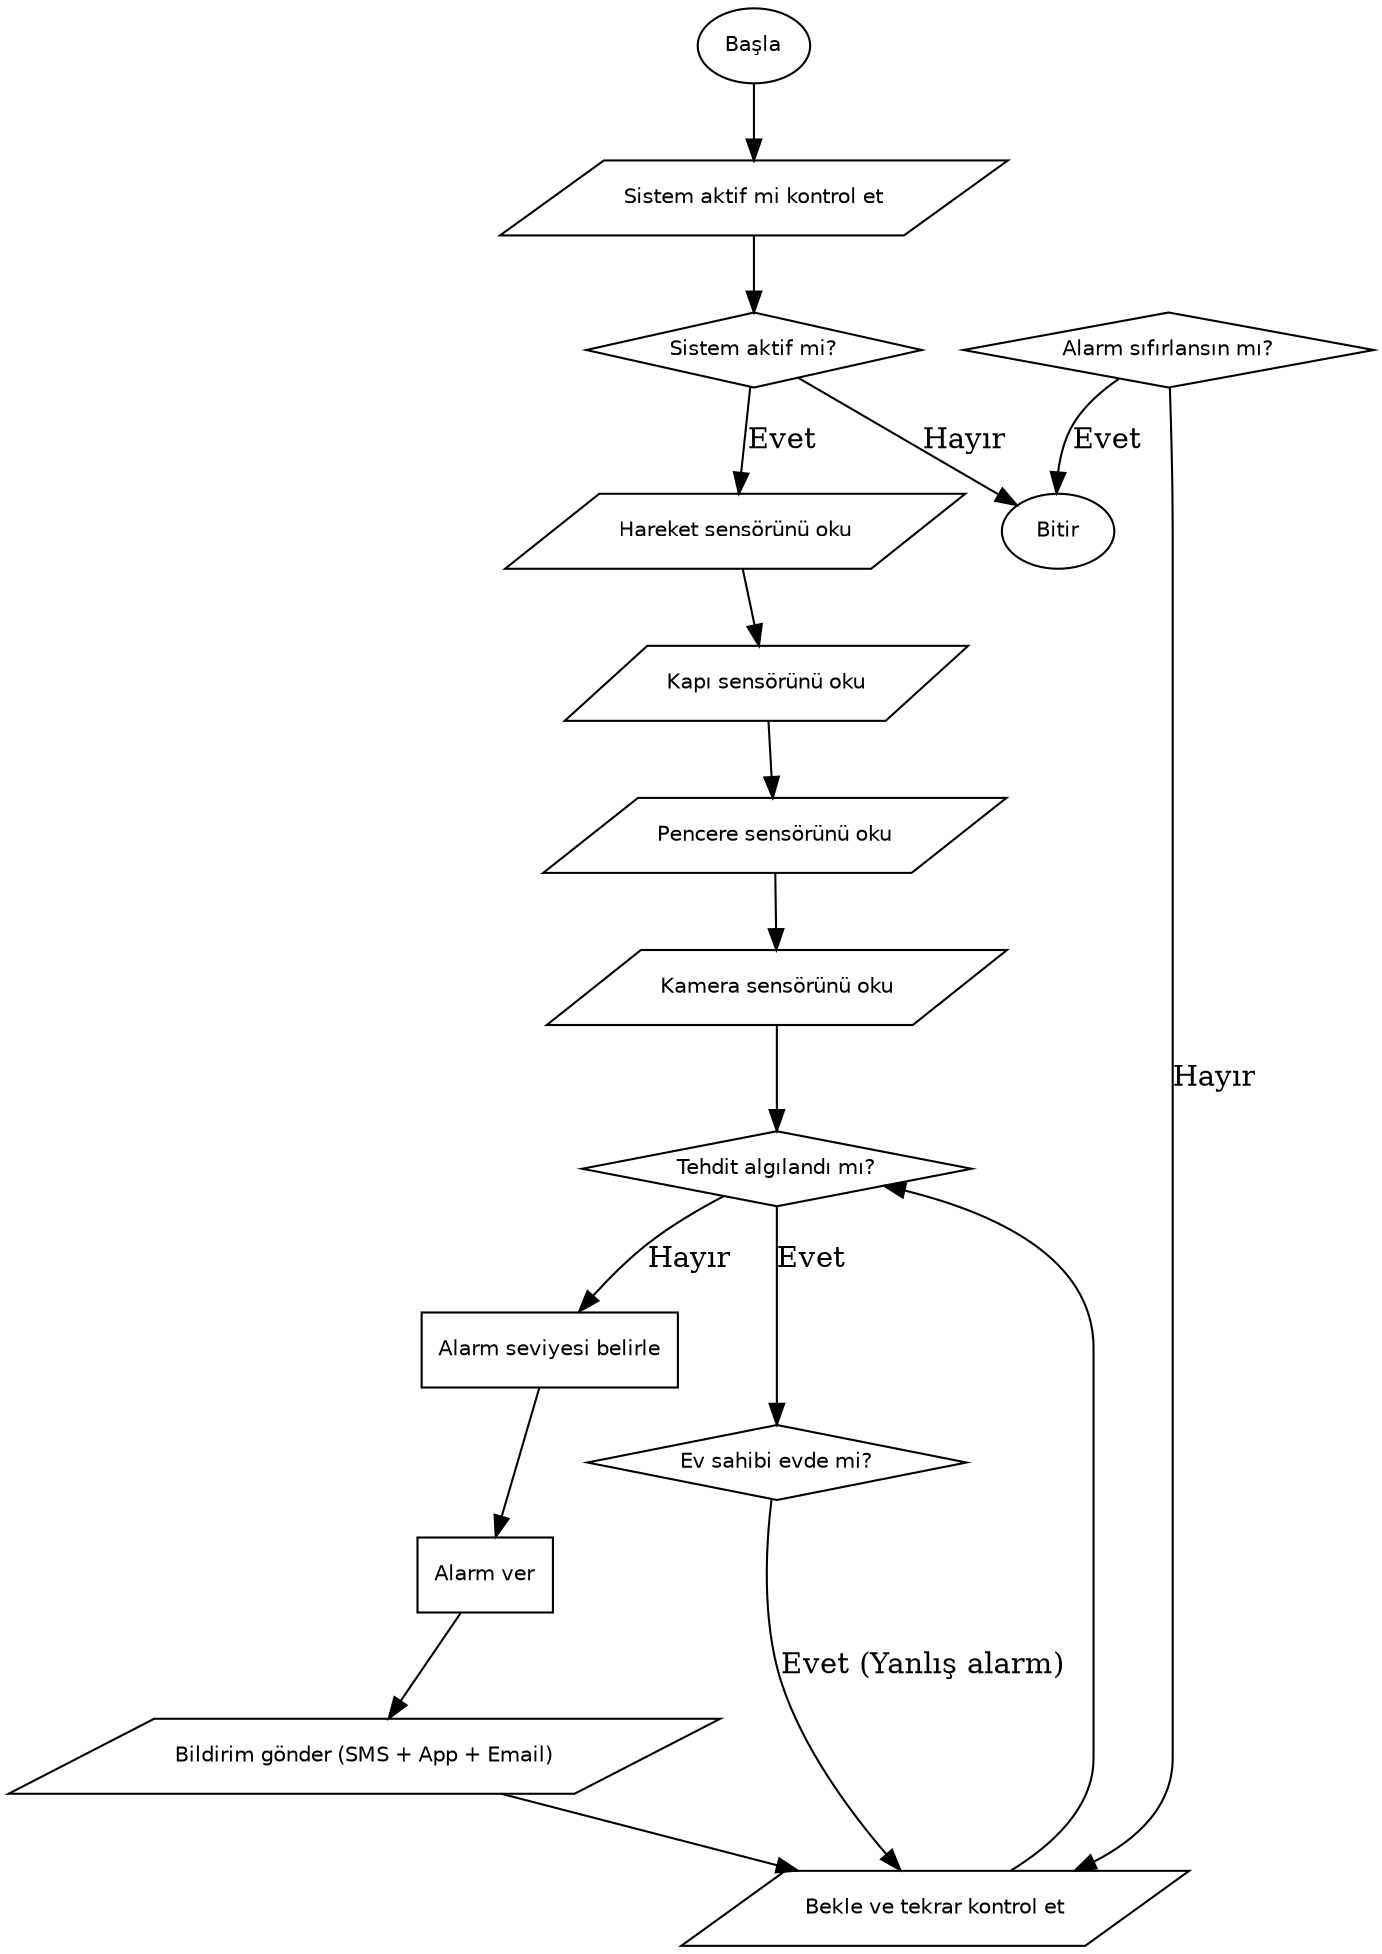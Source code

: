 digraph AkilliEvGuvenlik {
    rankdir=TB;
    node [fontname="Helvetica", fontsize=10, style=filled, fillcolor=white];

    // Başla / Bitir
    start [shape=ellipse, label="Başla"];
    end [shape=ellipse, label="Bitir"];

    // Girdi / Çıktı
    sistem_durumu [shape=parallelogram, label="Sistem aktif mi kontrol et"];
    hareket_sensor [shape=parallelogram, label="Hareket sensörünü oku"];
    kapi_sensor [shape=parallelogram, label="Kapı sensörünü oku"];
    pencere_sensor [shape=parallelogram, label="Pencere sensörünü oku"];
    kamera_sensor [shape=parallelogram, label="Kamera sensörünü oku"];
    bildirim [shape=parallelogram, label="Bildirim gönder (SMS + App + Email)"];
    bekle [shape=parallelogram, label="Bekle ve tekrar kontrol et"];

    // İşlem kutuları
    alarm_ver [shape=box, label="Alarm ver"];
    seviye_belirle [shape=box, label="Alarm seviyesi belirle"];

    // Kararlar (diamond)
    sistem_aktif [shape=diamond, label="Sistem aktif mi?"];
    tehdit_var [shape=diamond, label="Tehdit algılandı mı?"];
    ev_sahibi_evde [shape=diamond, label="Ev sahibi evde mi?"];
    alarm_sifirla [shape=diamond, label="Alarm sıfırlansın mı?"];

    // Akış bağlantıları
    start -> sistem_durumu -> sistem_aktif;
    sistem_aktif -> end [label="Hayır"];
    sistem_aktif -> hareket_sensor [label="Evet"];

    hareket_sensor -> kapi_sensor -> pencere_sensor -> kamera_sensor -> tehdit_var;

    tehdit_var -> ev_sahibi_evde [label="Evet"];
    tehdit_var -> seviye_belirle [label="Hayır"];

    ev_sahibi_evde -> bekle [label="Evet (Yanlış alarm)"];
    seviye_belirle -> alarm_ver -> bildirim -> bekle;

    bekle -> tehdit_var; // Sürekli döngü

    // Alarm sıfırlama
    alarm_sifirla -> end [label="Evet"];
    alarm_sifirla -> bekle [label="Hayır"];
}

